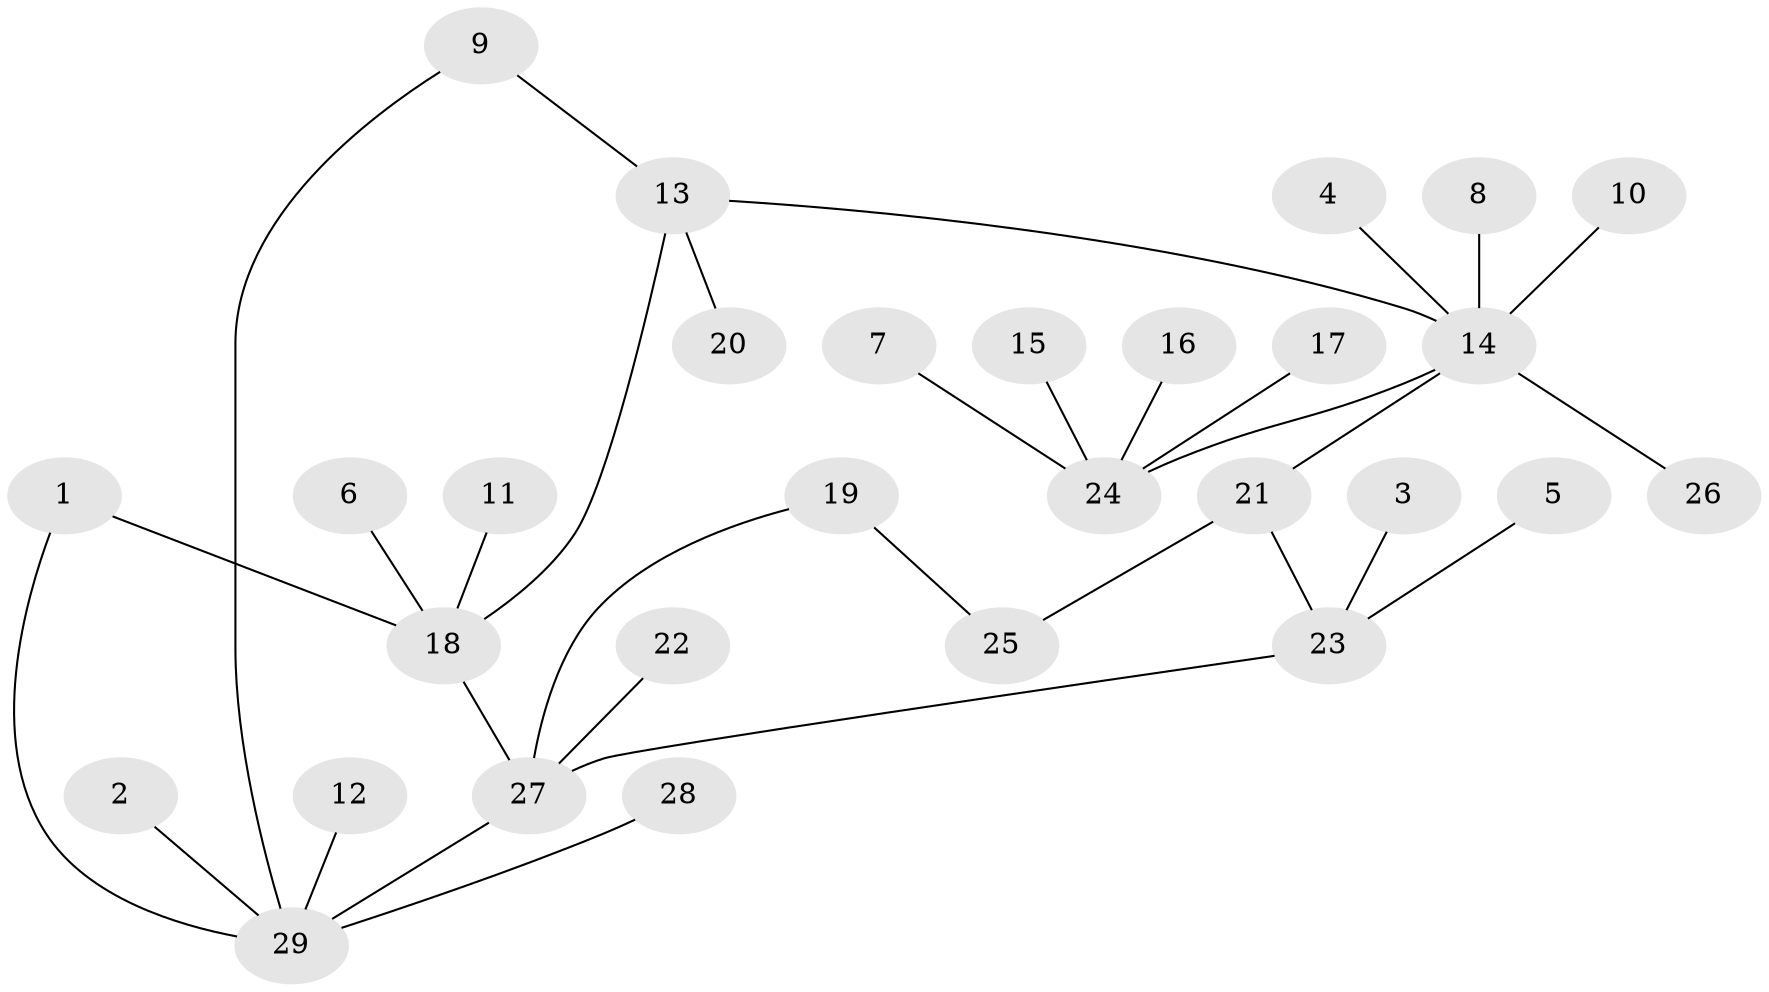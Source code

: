 // original degree distribution, {2: 0.1368421052631579, 10: 0.010526315789473684, 8: 0.021052631578947368, 7: 0.010526315789473684, 9: 0.010526315789473684, 4: 0.05263157894736842, 6: 0.021052631578947368, 13: 0.010526315789473684, 1: 0.6421052631578947, 3: 0.07368421052631578, 5: 0.010526315789473684}
// Generated by graph-tools (version 1.1) at 2025/36/03/04/25 23:36:46]
// undirected, 29 vertices, 32 edges
graph export_dot {
  node [color=gray90,style=filled];
  1;
  2;
  3;
  4;
  5;
  6;
  7;
  8;
  9;
  10;
  11;
  12;
  13;
  14;
  15;
  16;
  17;
  18;
  19;
  20;
  21;
  22;
  23;
  24;
  25;
  26;
  27;
  28;
  29;
  1 -- 18 [weight=1.0];
  1 -- 29 [weight=1.0];
  2 -- 29 [weight=1.0];
  3 -- 23 [weight=1.0];
  4 -- 14 [weight=1.0];
  5 -- 23 [weight=1.0];
  6 -- 18 [weight=1.0];
  7 -- 24 [weight=1.0];
  8 -- 14 [weight=1.0];
  9 -- 13 [weight=1.0];
  9 -- 29 [weight=1.0];
  10 -- 14 [weight=1.0];
  11 -- 18 [weight=1.0];
  12 -- 29 [weight=1.0];
  13 -- 14 [weight=1.0];
  13 -- 18 [weight=1.0];
  13 -- 20 [weight=1.0];
  14 -- 21 [weight=1.0];
  14 -- 24 [weight=2.0];
  14 -- 26 [weight=1.0];
  15 -- 24 [weight=1.0];
  16 -- 24 [weight=1.0];
  17 -- 24 [weight=1.0];
  18 -- 27 [weight=1.0];
  19 -- 25 [weight=1.0];
  19 -- 27 [weight=1.0];
  21 -- 23 [weight=1.0];
  21 -- 25 [weight=1.0];
  22 -- 27 [weight=1.0];
  23 -- 27 [weight=1.0];
  27 -- 29 [weight=1.0];
  28 -- 29 [weight=1.0];
}
